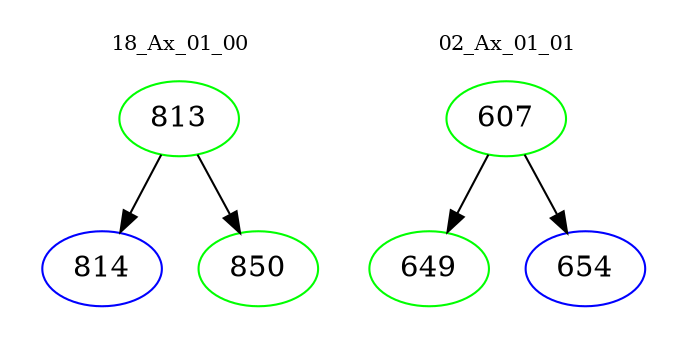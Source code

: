 digraph{
subgraph cluster_0 {
color = white
label = "18_Ax_01_00";
fontsize=10;
T0_813 [label="813", color="green"]
T0_813 -> T0_814 [color="black"]
T0_814 [label="814", color="blue"]
T0_813 -> T0_850 [color="black"]
T0_850 [label="850", color="green"]
}
subgraph cluster_1 {
color = white
label = "02_Ax_01_01";
fontsize=10;
T1_607 [label="607", color="green"]
T1_607 -> T1_649 [color="black"]
T1_649 [label="649", color="green"]
T1_607 -> T1_654 [color="black"]
T1_654 [label="654", color="blue"]
}
}
